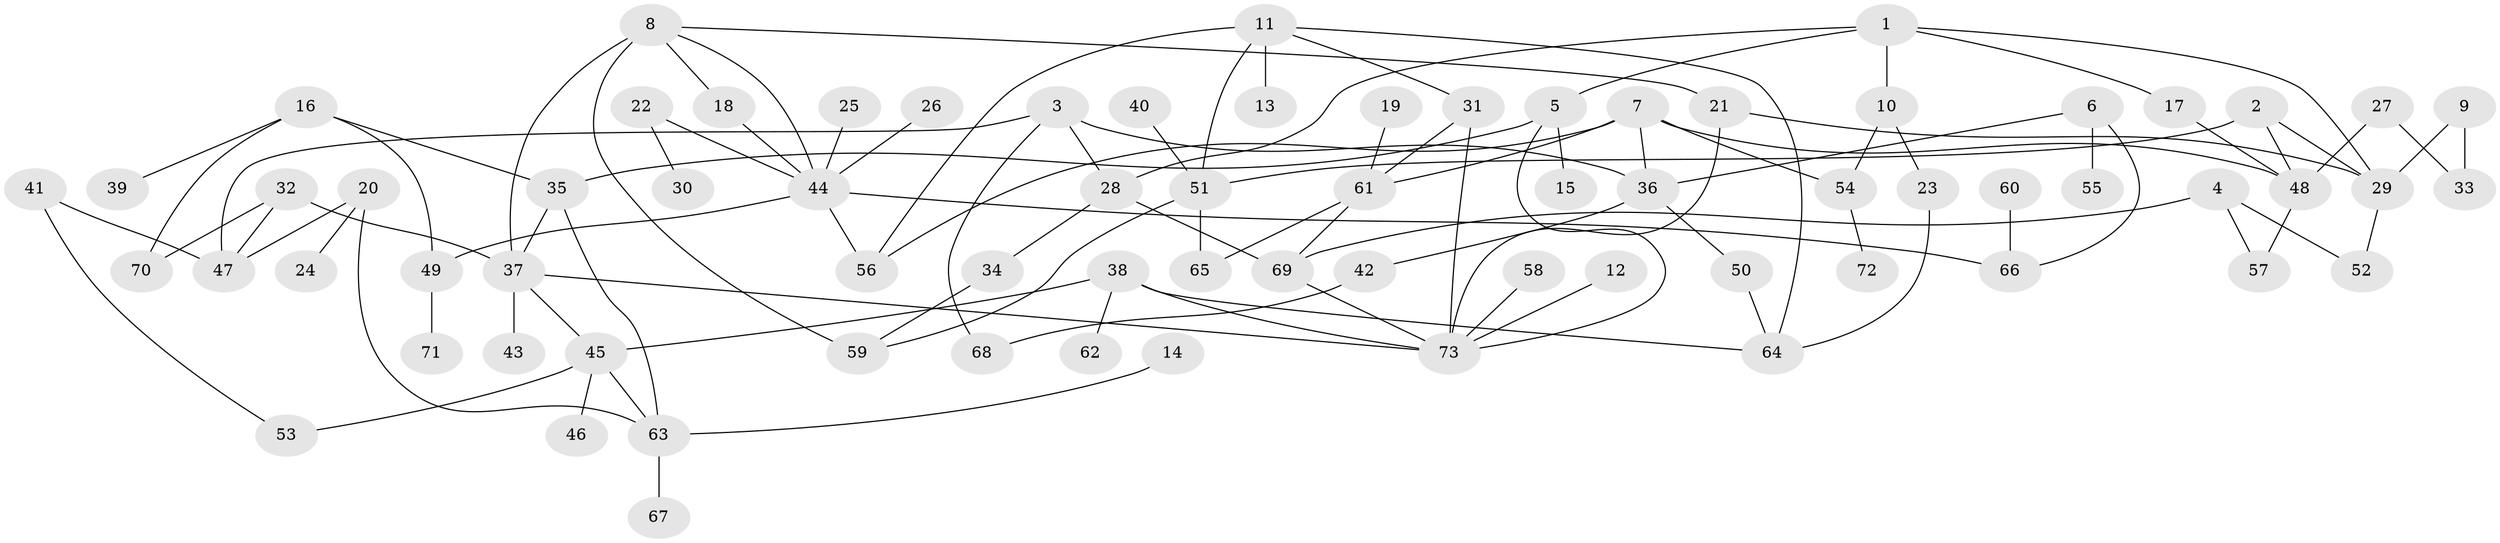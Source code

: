 // original degree distribution, {3: 0.2465753424657534, 5: 0.06164383561643835, 4: 0.0821917808219178, 6: 0.0273972602739726, 2: 0.3013698630136986, 1: 0.2808219178082192}
// Generated by graph-tools (version 1.1) at 2025/49/03/09/25 03:49:15]
// undirected, 73 vertices, 103 edges
graph export_dot {
graph [start="1"]
  node [color=gray90,style=filled];
  1;
  2;
  3;
  4;
  5;
  6;
  7;
  8;
  9;
  10;
  11;
  12;
  13;
  14;
  15;
  16;
  17;
  18;
  19;
  20;
  21;
  22;
  23;
  24;
  25;
  26;
  27;
  28;
  29;
  30;
  31;
  32;
  33;
  34;
  35;
  36;
  37;
  38;
  39;
  40;
  41;
  42;
  43;
  44;
  45;
  46;
  47;
  48;
  49;
  50;
  51;
  52;
  53;
  54;
  55;
  56;
  57;
  58;
  59;
  60;
  61;
  62;
  63;
  64;
  65;
  66;
  67;
  68;
  69;
  70;
  71;
  72;
  73;
  1 -- 5 [weight=1.0];
  1 -- 10 [weight=1.0];
  1 -- 17 [weight=1.0];
  1 -- 28 [weight=1.0];
  1 -- 29 [weight=1.0];
  2 -- 29 [weight=1.0];
  2 -- 48 [weight=1.0];
  2 -- 51 [weight=1.0];
  3 -- 28 [weight=1.0];
  3 -- 36 [weight=1.0];
  3 -- 47 [weight=1.0];
  3 -- 68 [weight=1.0];
  4 -- 52 [weight=1.0];
  4 -- 57 [weight=1.0];
  4 -- 69 [weight=1.0];
  5 -- 15 [weight=1.0];
  5 -- 35 [weight=1.0];
  5 -- 73 [weight=1.0];
  6 -- 36 [weight=1.0];
  6 -- 55 [weight=1.0];
  6 -- 66 [weight=1.0];
  7 -- 36 [weight=1.0];
  7 -- 48 [weight=1.0];
  7 -- 54 [weight=1.0];
  7 -- 56 [weight=1.0];
  7 -- 61 [weight=1.0];
  8 -- 18 [weight=1.0];
  8 -- 21 [weight=1.0];
  8 -- 37 [weight=1.0];
  8 -- 44 [weight=1.0];
  8 -- 59 [weight=2.0];
  9 -- 29 [weight=1.0];
  9 -- 33 [weight=1.0];
  10 -- 23 [weight=1.0];
  10 -- 54 [weight=1.0];
  11 -- 13 [weight=1.0];
  11 -- 31 [weight=1.0];
  11 -- 51 [weight=1.0];
  11 -- 56 [weight=1.0];
  11 -- 64 [weight=1.0];
  12 -- 73 [weight=1.0];
  14 -- 63 [weight=1.0];
  16 -- 35 [weight=1.0];
  16 -- 39 [weight=1.0];
  16 -- 49 [weight=1.0];
  16 -- 70 [weight=1.0];
  17 -- 48 [weight=1.0];
  18 -- 44 [weight=1.0];
  19 -- 61 [weight=1.0];
  20 -- 24 [weight=1.0];
  20 -- 47 [weight=1.0];
  20 -- 63 [weight=1.0];
  21 -- 29 [weight=1.0];
  21 -- 73 [weight=1.0];
  22 -- 30 [weight=1.0];
  22 -- 44 [weight=1.0];
  23 -- 64 [weight=1.0];
  25 -- 44 [weight=1.0];
  26 -- 44 [weight=1.0];
  27 -- 33 [weight=1.0];
  27 -- 48 [weight=1.0];
  28 -- 34 [weight=1.0];
  28 -- 69 [weight=1.0];
  29 -- 52 [weight=1.0];
  31 -- 61 [weight=1.0];
  31 -- 73 [weight=1.0];
  32 -- 37 [weight=1.0];
  32 -- 47 [weight=1.0];
  32 -- 70 [weight=1.0];
  34 -- 59 [weight=1.0];
  35 -- 37 [weight=1.0];
  35 -- 63 [weight=1.0];
  36 -- 42 [weight=1.0];
  36 -- 50 [weight=1.0];
  37 -- 43 [weight=1.0];
  37 -- 45 [weight=1.0];
  37 -- 73 [weight=1.0];
  38 -- 45 [weight=1.0];
  38 -- 62 [weight=1.0];
  38 -- 64 [weight=1.0];
  38 -- 73 [weight=1.0];
  40 -- 51 [weight=1.0];
  41 -- 47 [weight=1.0];
  41 -- 53 [weight=1.0];
  42 -- 68 [weight=1.0];
  44 -- 49 [weight=1.0];
  44 -- 56 [weight=1.0];
  44 -- 66 [weight=1.0];
  45 -- 46 [weight=1.0];
  45 -- 53 [weight=1.0];
  45 -- 63 [weight=1.0];
  48 -- 57 [weight=1.0];
  49 -- 71 [weight=1.0];
  50 -- 64 [weight=1.0];
  51 -- 59 [weight=1.0];
  51 -- 65 [weight=1.0];
  54 -- 72 [weight=1.0];
  58 -- 73 [weight=1.0];
  60 -- 66 [weight=1.0];
  61 -- 65 [weight=1.0];
  61 -- 69 [weight=1.0];
  63 -- 67 [weight=1.0];
  69 -- 73 [weight=1.0];
}
